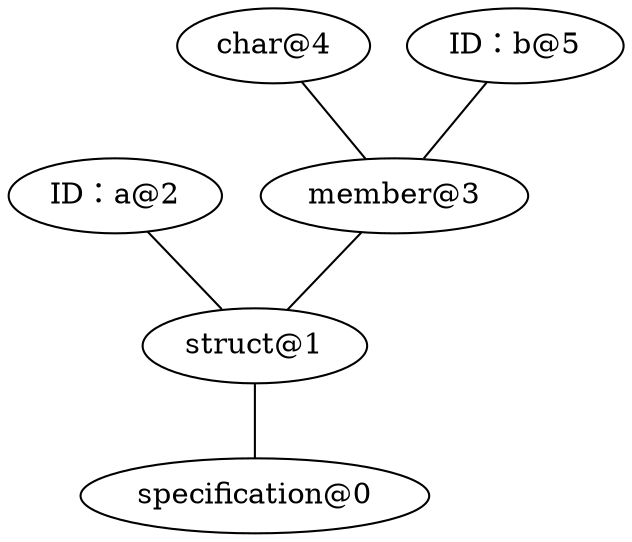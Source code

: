 graph{
    { rank=same; "specification@0"}
    { rank=same; "struct@1"}
    { rank=same; "ID：a@2"; "member@3"}
    { rank=same; "char@4"; "ID：b@5"}

    "struct@1" -- "specification@0"
    "ID：a@2" -- "struct@1"
    "member@3" -- "struct@1"
    "char@4" -- "member@3"
    "ID：b@5" -- "member@3"
}